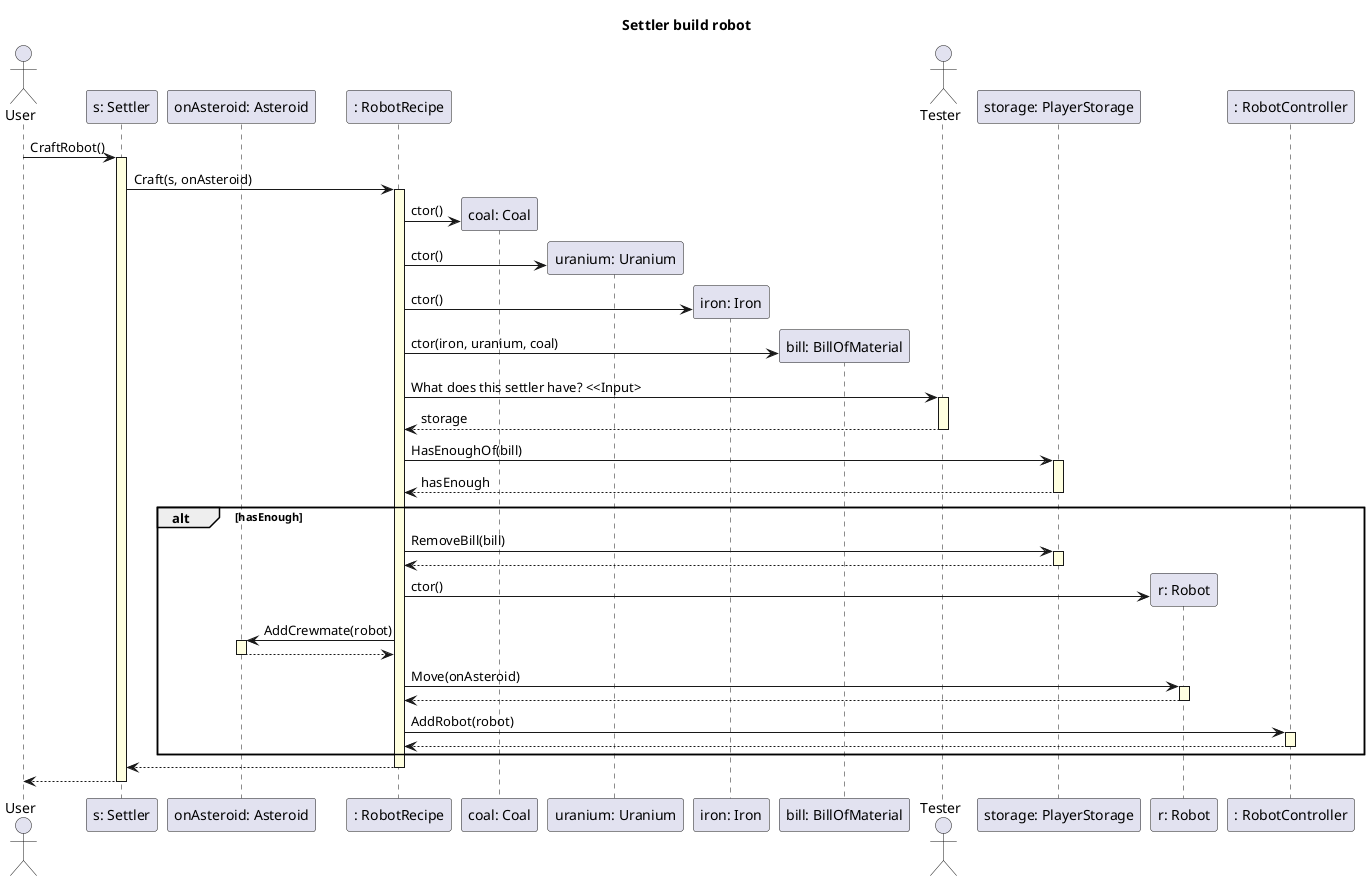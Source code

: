 @startuml
skinparam SequenceLifeLineBackgroundColor LightYellow

title "Settler build robot"

actor User as US
participant "s: Settler" as settler
participant "onAsteroid: Asteroid" as onAsteroid
participant ": RobotRecipe" as robotRecipe

US -> settler ++ : CraftRobot()
settler -> robotRecipe ++ : Craft(s, onAsteroid)

participant "coal: Coal" as coal
robotRecipe -> coal ** : ctor()
participant "uranium: Uranium" as uranium
robotRecipe -> uranium ** : ctor()
participant "iron: Iron" as iron
robotRecipe -> iron ** : ctor()

participant "bill: BillOfMaterial" as bill
robotRecipe -> bill ** : ctor(iron, uranium, coal)

actor Tester as TESTER
robotRecipe -> TESTER ++ : What does this settler have? <<Input>
TESTER --> robotRecipe -- : storage

participant "storage: PlayerStorage" as storage
robotRecipe -> storage ++ : HasEnoughOf(bill)
storage --> robotRecipe -- : hasEnough

alt hasEnough

    robotRecipe -> storage ++ : RemoveBill(bill)
    storage --> robotRecipe --

    participant "r: Robot" as robot
    robotRecipe -> robot ** : ctor()

    robotRecipe -> onAsteroid ++ : AddCrewmate(robot)
    onAsteroid --> robotRecipe --

    robotRecipe -> robot ++ : Move(onAsteroid)
    robot --> robotRecipe --

    participant ": RobotController" as controller
    robotRecipe -> controller ++ : AddRobot(robot)
    controller --> robotRecipe --

end

robotRecipe --> settler --

settler --> US --

@enduml